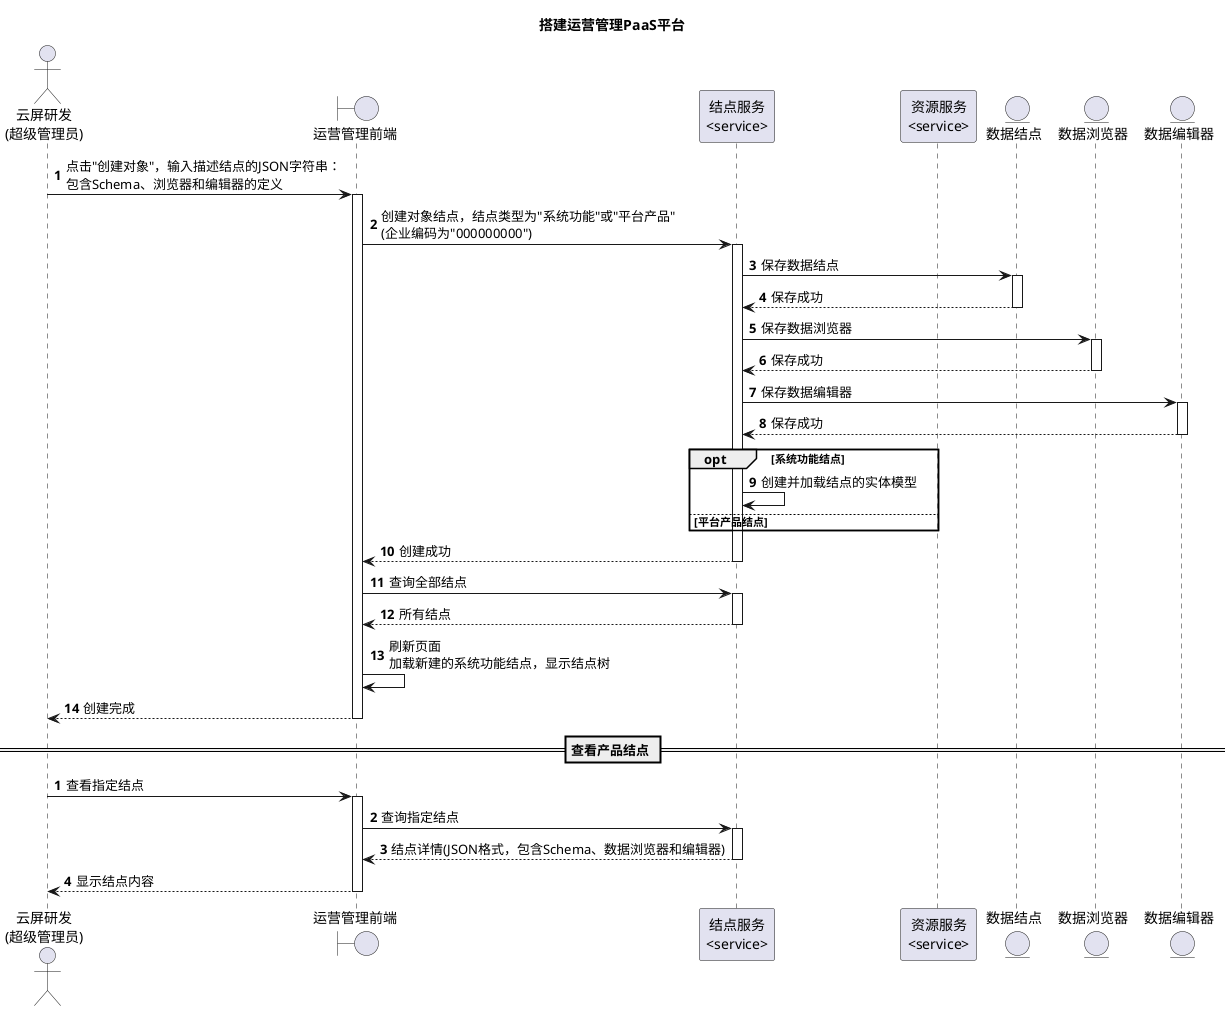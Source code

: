 @startuml

title 搭建运营管理PaaS平台

actor "云屏研发\n(超级管理员)" as screenPm
boundary "运营管理前端" as screenWeb
participant "结点服务\n<service>" as nodeService
participant "资源服务\n<service>" as resourceService

entity "数据结点" as nodes
entity "数据浏览器" as browsers
entity "数据编辑器" as editors

autonumber
screenPm -> screenWeb: 点击"创建对象"，输入描述结点的JSON字符串：\n包含Schema、浏览器和编辑器的定义
activate screenWeb
screenWeb -> nodeService: 创建对象结点，结点类型为"系统功能"或"平台产品"\n(企业编码为"000000000")
activate nodeService

nodeService -> nodes: 保存数据结点
activate nodes
return 保存成功
nodeService -> browsers: 保存数据浏览器
activate browsers
return 保存成功
nodeService -> editors: 保存数据编辑器
activate editors
return 保存成功

opt 系统功能结点
nodeService -> nodeService: 创建并加载结点的实体模型
else 平台产品结点
'平台产品结点，仅用于初始化SaaS服务，在PaaS平台无需创建对应的实体模型
end
return 创建成功

screenWeb -> nodeService: 查询全部结点
activate nodeService
return 所有结点
screenWeb -> screenWeb: 刷新页面\n加载新建的系统功能结点，显示结点树
return 创建完成

==  查看产品结点 ==
autonumber

screenPm -> screenWeb: 查看指定结点
activate screenWeb
screenWeb -> nodeService: 查询指定结点
activate nodeService
return 结点详情(JSON格式，包含Schema、数据浏览器和编辑器)
return 显示结点内容

@enduml